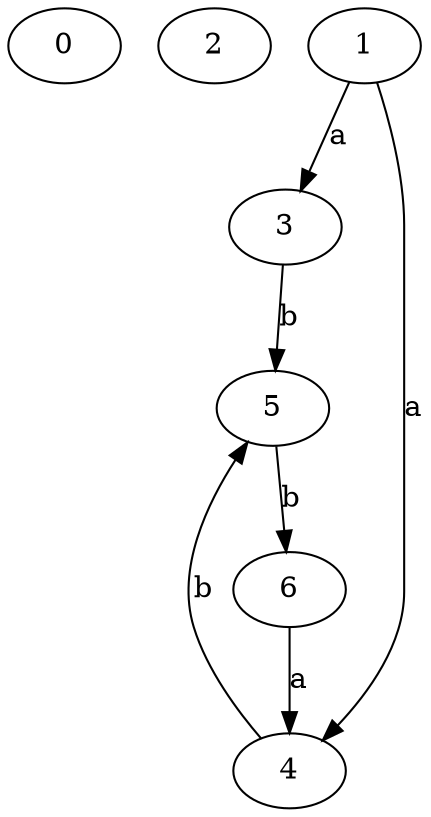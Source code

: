 strict digraph  {
0;
2;
3;
1;
4;
5;
6;
3 -> 5  [label=b];
1 -> 3  [label=a];
1 -> 4  [label=a];
4 -> 5  [label=b];
5 -> 6  [label=b];
6 -> 4  [label=a];
}
